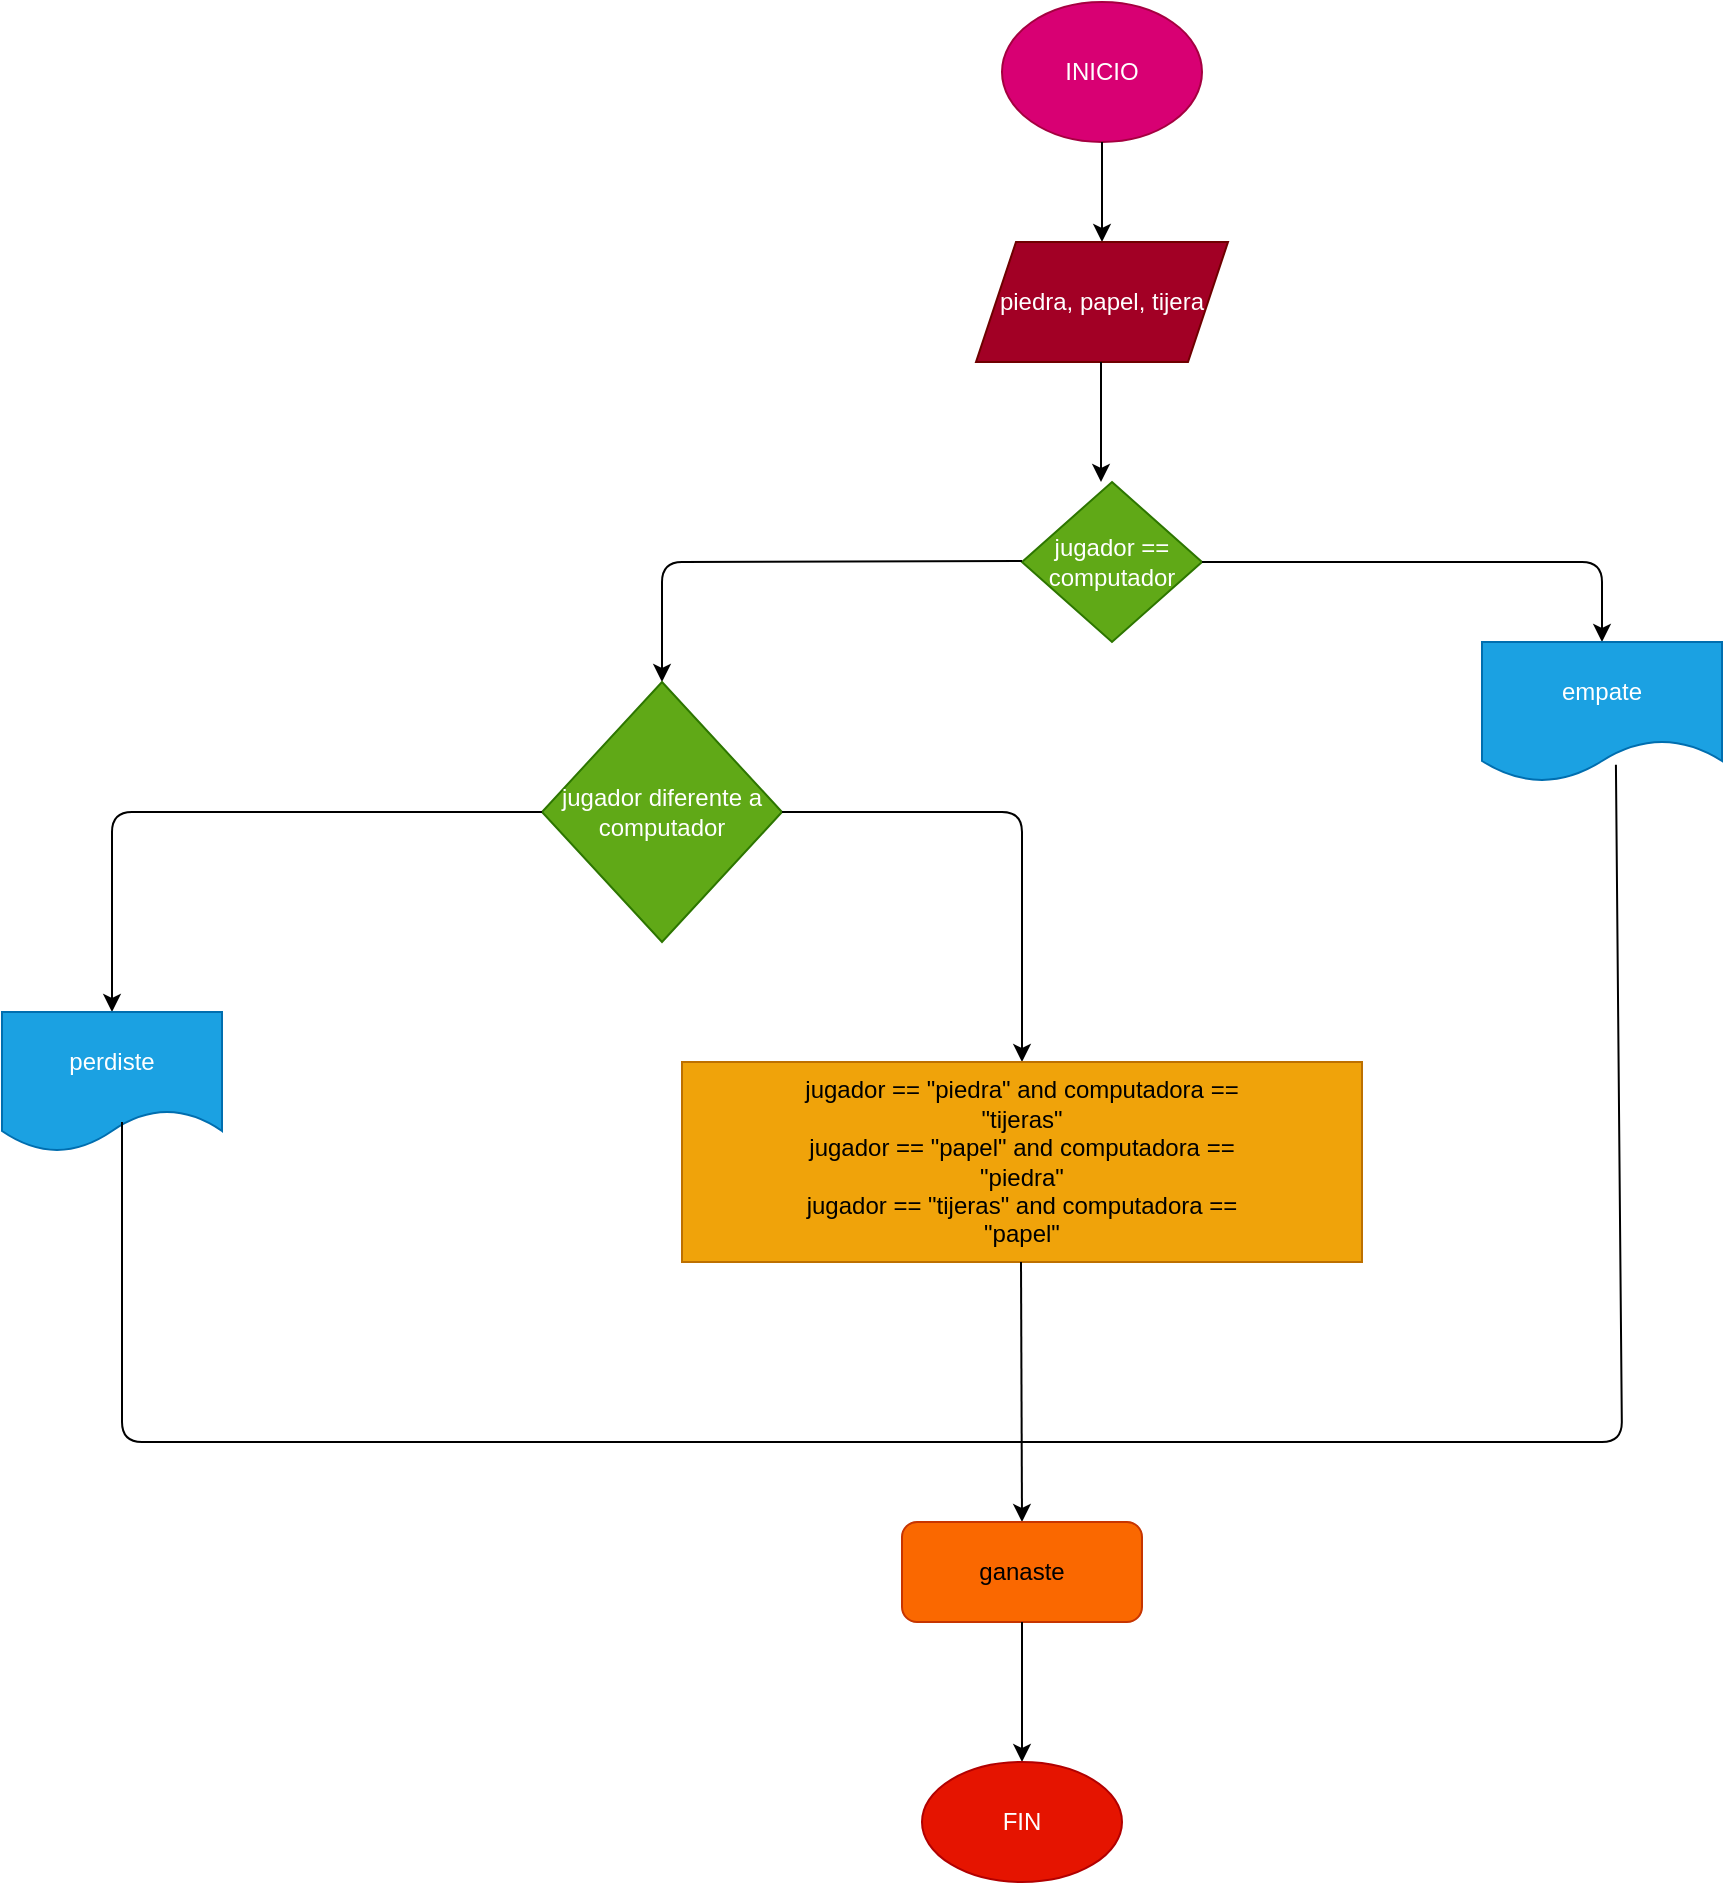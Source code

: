 <mxfile>
    <diagram id="dZYEQm05ZBpM__vrDtcQ" name="Page-1">
        <mxGraphModel dx="1677" dy="537" grid="1" gridSize="10" guides="1" tooltips="1" connect="1" arrows="1" fold="1" page="1" pageScale="1" pageWidth="827" pageHeight="1169" math="0" shadow="0">
            <root>
                <mxCell id="0"/>
                <mxCell id="1" parent="0"/>
                <mxCell id="2" value="INICIO" style="ellipse;whiteSpace=wrap;html=1;fillColor=#d80073;fontColor=#ffffff;strokeColor=#A50040;" vertex="1" parent="1">
                    <mxGeometry x="320" y="80" width="100" height="70" as="geometry"/>
                </mxCell>
                <mxCell id="3" value="" style="endArrow=classic;html=1;" edge="1" parent="1">
                    <mxGeometry width="50" height="50" relative="1" as="geometry">
                        <mxPoint x="370" y="150" as="sourcePoint"/>
                        <mxPoint x="370" y="200" as="targetPoint"/>
                    </mxGeometry>
                </mxCell>
                <mxCell id="4" value="piedra, papel, tijera" style="shape=parallelogram;perimeter=parallelogramPerimeter;whiteSpace=wrap;html=1;fixedSize=1;fillColor=#a20025;fontColor=#ffffff;strokeColor=#6F0000;" vertex="1" parent="1">
                    <mxGeometry x="307" y="200" width="126" height="60" as="geometry"/>
                </mxCell>
                <mxCell id="6" value="" style="endArrow=classic;html=1;" edge="1" parent="1">
                    <mxGeometry width="50" height="50" relative="1" as="geometry">
                        <mxPoint x="369.5" y="260" as="sourcePoint"/>
                        <mxPoint x="369.5" y="320" as="targetPoint"/>
                    </mxGeometry>
                </mxCell>
                <mxCell id="7" value="jugador ==&lt;br&gt;computador" style="rhombus;whiteSpace=wrap;html=1;fillColor=#60a917;fontColor=#ffffff;strokeColor=#2D7600;" vertex="1" parent="1">
                    <mxGeometry x="330" y="320" width="90" height="80" as="geometry"/>
                </mxCell>
                <mxCell id="8" value="" style="endArrow=classic;html=1;" edge="1" parent="1">
                    <mxGeometry width="50" height="50" relative="1" as="geometry">
                        <mxPoint x="330" y="359.5" as="sourcePoint"/>
                        <mxPoint x="150" y="420" as="targetPoint"/>
                        <Array as="points">
                            <mxPoint x="150" y="360"/>
                        </Array>
                    </mxGeometry>
                </mxCell>
                <mxCell id="9" value="jugador diferente a computador" style="rhombus;whiteSpace=wrap;html=1;fillColor=#60a917;fontColor=#ffffff;strokeColor=#2D7600;" vertex="1" parent="1">
                    <mxGeometry x="90" y="420" width="120" height="130" as="geometry"/>
                </mxCell>
                <mxCell id="10" value="" style="endArrow=classic;html=1;exitX=0;exitY=0.5;exitDx=0;exitDy=0;" edge="1" parent="1" source="9" target="11">
                    <mxGeometry width="50" height="50" relative="1" as="geometry">
                        <mxPoint x="110" y="460" as="sourcePoint"/>
                        <mxPoint x="-50" y="560" as="targetPoint"/>
                        <Array as="points">
                            <mxPoint x="-125" y="485"/>
                        </Array>
                    </mxGeometry>
                </mxCell>
                <mxCell id="11" value="perdiste" style="shape=document;whiteSpace=wrap;html=1;boundedLbl=1;fillColor=#1ba1e2;fontColor=#ffffff;strokeColor=#006EAF;" vertex="1" parent="1">
                    <mxGeometry x="-180" y="585" width="110" height="70" as="geometry"/>
                </mxCell>
                <mxCell id="12" value="" style="endArrow=classic;html=1;entryX=0.5;entryY=0;entryDx=0;entryDy=0;exitX=1;exitY=0.5;exitDx=0;exitDy=0;" edge="1" parent="1" source="9" target="13">
                    <mxGeometry width="50" height="50" relative="1" as="geometry">
                        <mxPoint x="149.5" y="550" as="sourcePoint"/>
                        <mxPoint x="150" y="610" as="targetPoint"/>
                        <Array as="points">
                            <mxPoint x="330" y="485"/>
                        </Array>
                    </mxGeometry>
                </mxCell>
                <mxCell id="13" value="jugador == &quot;piedra&quot; and computadora ==&lt;br&gt;&quot;tijeras&quot;&lt;br&gt;jugador == &quot;papel&quot; and computadora ==&lt;br&gt;&quot;piedra&quot;&lt;br&gt;jugador == &quot;tijeras&quot; and computadora ==&lt;br&gt;&quot;papel&quot;" style="rounded=0;whiteSpace=wrap;html=1;fillColor=#f0a30a;fontColor=#000000;strokeColor=#BD7000;" vertex="1" parent="1">
                    <mxGeometry x="160" y="610" width="340" height="100" as="geometry"/>
                </mxCell>
                <mxCell id="14" value="" style="endArrow=classic;html=1;exitX=1;exitY=0.5;exitDx=0;exitDy=0;" edge="1" parent="1" source="7">
                    <mxGeometry width="50" height="50" relative="1" as="geometry">
                        <mxPoint x="410" y="360" as="sourcePoint"/>
                        <mxPoint x="620" y="400" as="targetPoint"/>
                        <Array as="points">
                            <mxPoint x="620" y="360"/>
                        </Array>
                    </mxGeometry>
                </mxCell>
                <mxCell id="15" value="empate" style="shape=document;whiteSpace=wrap;html=1;boundedLbl=1;fillColor=#1ba1e2;fontColor=#ffffff;strokeColor=#006EAF;" vertex="1" parent="1">
                    <mxGeometry x="560" y="400" width="120" height="70" as="geometry"/>
                </mxCell>
                <mxCell id="16" value="" style="endArrow=classic;html=1;entryX=0.5;entryY=0;entryDx=0;entryDy=0;" edge="1" parent="1" target="17">
                    <mxGeometry width="50" height="50" relative="1" as="geometry">
                        <mxPoint x="329.5" y="710" as="sourcePoint"/>
                        <mxPoint x="329.5" y="810" as="targetPoint"/>
                    </mxGeometry>
                </mxCell>
                <mxCell id="17" value="ganaste" style="rounded=1;whiteSpace=wrap;html=1;fillColor=#fa6800;fontColor=#000000;strokeColor=#C73500;" vertex="1" parent="1">
                    <mxGeometry x="270" y="840" width="120" height="50" as="geometry"/>
                </mxCell>
                <mxCell id="19" value="" style="endArrow=none;html=1;exitX=0.558;exitY=0.877;exitDx=0;exitDy=0;exitPerimeter=0;" edge="1" parent="1" source="15">
                    <mxGeometry width="50" height="50" relative="1" as="geometry">
                        <mxPoint x="-170" y="690" as="sourcePoint"/>
                        <mxPoint x="-120" y="640" as="targetPoint"/>
                        <Array as="points">
                            <mxPoint x="630" y="800"/>
                            <mxPoint x="-120" y="800"/>
                        </Array>
                    </mxGeometry>
                </mxCell>
                <mxCell id="20" value="" style="endArrow=classic;html=1;" edge="1" parent="1" target="21">
                    <mxGeometry width="50" height="50" relative="1" as="geometry">
                        <mxPoint x="330" y="890" as="sourcePoint"/>
                        <mxPoint x="330" y="950" as="targetPoint"/>
                    </mxGeometry>
                </mxCell>
                <mxCell id="21" value="FIN" style="ellipse;whiteSpace=wrap;html=1;fillColor=#e51400;fontColor=#ffffff;strokeColor=#B20000;" vertex="1" parent="1">
                    <mxGeometry x="280" y="960" width="100" height="60" as="geometry"/>
                </mxCell>
            </root>
        </mxGraphModel>
    </diagram>
</mxfile>